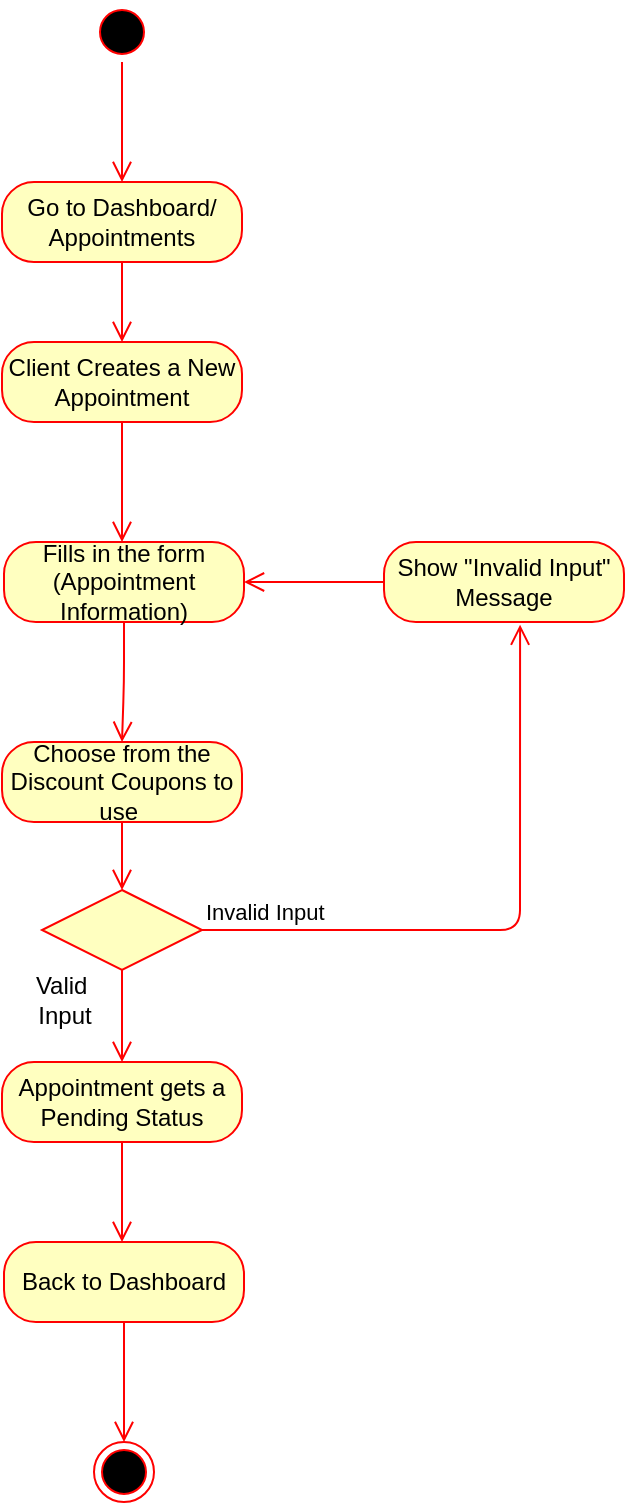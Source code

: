 <mxfile version="13.1.0" type="github">
  <diagram id="VgPkdqbDOHomnc5ENLeE" name="Page-1">
    <mxGraphModel dx="782" dy="469" grid="1" gridSize="10" guides="1" tooltips="1" connect="1" arrows="1" fold="1" page="1" pageScale="1" pageWidth="827" pageHeight="1169" math="0" shadow="0">
      <root>
        <mxCell id="0" />
        <mxCell id="1" parent="0" />
        <mxCell id="KVtLhB1t64jjiSmEx8QC-1" value="" style="ellipse;html=1;shape=startState;fillColor=#000000;strokeColor=#ff0000;" parent="1" vertex="1">
          <mxGeometry x="384" y="20" width="30" height="30" as="geometry" />
        </mxCell>
        <mxCell id="KVtLhB1t64jjiSmEx8QC-2" value="" style="edgeStyle=orthogonalEdgeStyle;html=1;verticalAlign=bottom;endArrow=open;endSize=8;strokeColor=#ff0000;" parent="1" source="KVtLhB1t64jjiSmEx8QC-1" edge="1">
          <mxGeometry relative="1" as="geometry">
            <mxPoint x="399" y="110" as="targetPoint" />
          </mxGeometry>
        </mxCell>
        <mxCell id="KVtLhB1t64jjiSmEx8QC-3" value="Go to Dashboard/ Appointments" style="rounded=1;whiteSpace=wrap;html=1;arcSize=40;fontColor=#000000;fillColor=#ffffc0;strokeColor=#ff0000;" parent="1" vertex="1">
          <mxGeometry x="339" y="110" width="120" height="40" as="geometry" />
        </mxCell>
        <mxCell id="KVtLhB1t64jjiSmEx8QC-4" value="" style="edgeStyle=orthogonalEdgeStyle;html=1;verticalAlign=bottom;endArrow=open;endSize=8;strokeColor=#ff0000;" parent="1" source="KVtLhB1t64jjiSmEx8QC-3" edge="1">
          <mxGeometry relative="1" as="geometry">
            <mxPoint x="399" y="190" as="targetPoint" />
          </mxGeometry>
        </mxCell>
        <mxCell id="KVtLhB1t64jjiSmEx8QC-5" value="Client Creates a New Appointment" style="rounded=1;whiteSpace=wrap;html=1;arcSize=40;fontColor=#000000;fillColor=#ffffc0;strokeColor=#ff0000;" parent="1" vertex="1">
          <mxGeometry x="339" y="190" width="120" height="40" as="geometry" />
        </mxCell>
        <mxCell id="KVtLhB1t64jjiSmEx8QC-6" value="" style="edgeStyle=orthogonalEdgeStyle;html=1;verticalAlign=bottom;endArrow=open;endSize=8;strokeColor=#ff0000;" parent="1" source="KVtLhB1t64jjiSmEx8QC-5" edge="1">
          <mxGeometry relative="1" as="geometry">
            <mxPoint x="399" y="290" as="targetPoint" />
          </mxGeometry>
        </mxCell>
        <mxCell id="KVtLhB1t64jjiSmEx8QC-10" value="Fills in the form (Appointment Information)" style="rounded=1;whiteSpace=wrap;html=1;arcSize=40;fontColor=#000000;fillColor=#ffffc0;strokeColor=#ff0000;" parent="1" vertex="1">
          <mxGeometry x="340" y="290" width="120" height="40" as="geometry" />
        </mxCell>
        <mxCell id="KVtLhB1t64jjiSmEx8QC-11" value="" style="edgeStyle=orthogonalEdgeStyle;html=1;verticalAlign=bottom;endArrow=open;endSize=8;strokeColor=#ff0000;" parent="1" source="KVtLhB1t64jjiSmEx8QC-10" edge="1">
          <mxGeometry relative="1" as="geometry">
            <mxPoint x="399" y="390" as="targetPoint" />
          </mxGeometry>
        </mxCell>
        <mxCell id="KVtLhB1t64jjiSmEx8QC-12" value="" style="rhombus;whiteSpace=wrap;html=1;fillColor=#ffffc0;strokeColor=#ff0000;" parent="1" vertex="1">
          <mxGeometry x="359" y="464" width="80" height="40" as="geometry" />
        </mxCell>
        <mxCell id="KVtLhB1t64jjiSmEx8QC-13" value="Invalid Input&amp;nbsp;" style="edgeStyle=orthogonalEdgeStyle;html=1;align=left;verticalAlign=bottom;endArrow=open;endSize=8;strokeColor=#ff0000;entryX=0.567;entryY=1.033;entryDx=0;entryDy=0;entryPerimeter=0;" parent="1" source="KVtLhB1t64jjiSmEx8QC-12" target="KVtLhB1t64jjiSmEx8QC-16" edge="1">
          <mxGeometry x="-1" relative="1" as="geometry">
            <mxPoint x="600" y="400" as="targetPoint" />
          </mxGeometry>
        </mxCell>
        <mxCell id="KVtLhB1t64jjiSmEx8QC-14" value="" style="edgeStyle=orthogonalEdgeStyle;html=1;align=left;verticalAlign=top;endArrow=open;endSize=8;strokeColor=#ff0000;entryX=0.5;entryY=0;entryDx=0;entryDy=0;" parent="1" source="KVtLhB1t64jjiSmEx8QC-12" target="KVtLhB1t64jjiSmEx8QC-18" edge="1">
          <mxGeometry x="-1" relative="1" as="geometry">
            <mxPoint x="400" y="490" as="targetPoint" />
            <Array as="points" />
          </mxGeometry>
        </mxCell>
        <mxCell id="KVtLhB1t64jjiSmEx8QC-15" value="Valid&amp;nbsp;&lt;br&gt;Input" style="text;html=1;align=center;verticalAlign=middle;resizable=0;points=[];autosize=1;" parent="1" vertex="1">
          <mxGeometry x="350" y="504" width="40" height="30" as="geometry" />
        </mxCell>
        <mxCell id="KVtLhB1t64jjiSmEx8QC-16" value="Show &quot;Invalid Input&quot;&lt;br&gt;Message" style="rounded=1;whiteSpace=wrap;html=1;arcSize=40;fontColor=#000000;fillColor=#ffffc0;strokeColor=#ff0000;" parent="1" vertex="1">
          <mxGeometry x="530" y="290" width="120" height="40" as="geometry" />
        </mxCell>
        <mxCell id="KVtLhB1t64jjiSmEx8QC-17" value="" style="edgeStyle=orthogonalEdgeStyle;html=1;verticalAlign=bottom;endArrow=open;endSize=8;strokeColor=#ff0000;" parent="1" source="KVtLhB1t64jjiSmEx8QC-16" edge="1">
          <mxGeometry relative="1" as="geometry">
            <mxPoint x="460" y="310" as="targetPoint" />
          </mxGeometry>
        </mxCell>
        <mxCell id="KVtLhB1t64jjiSmEx8QC-18" value="Appointment gets a Pending Status" style="rounded=1;whiteSpace=wrap;html=1;arcSize=40;fontColor=#000000;fillColor=#ffffc0;strokeColor=#ff0000;" parent="1" vertex="1">
          <mxGeometry x="339" y="550" width="120" height="40" as="geometry" />
        </mxCell>
        <mxCell id="KVtLhB1t64jjiSmEx8QC-19" value="" style="edgeStyle=orthogonalEdgeStyle;html=1;verticalAlign=bottom;endArrow=open;endSize=8;strokeColor=#ff0000;exitX=0.5;exitY=1;exitDx=0;exitDy=0;" parent="1" source="KVtLhB1t64jjiSmEx8QC-18" edge="1">
          <mxGeometry relative="1" as="geometry">
            <mxPoint x="399" y="640" as="targetPoint" />
            <mxPoint x="400" y="630" as="sourcePoint" />
          </mxGeometry>
        </mxCell>
        <mxCell id="KVtLhB1t64jjiSmEx8QC-20" value="Choose from the Discount Coupons to use&amp;nbsp;" style="rounded=1;whiteSpace=wrap;html=1;arcSize=40;fontColor=#000000;fillColor=#ffffc0;strokeColor=#ff0000;" parent="1" vertex="1">
          <mxGeometry x="339" y="390" width="120" height="40" as="geometry" />
        </mxCell>
        <mxCell id="KVtLhB1t64jjiSmEx8QC-21" value="" style="edgeStyle=orthogonalEdgeStyle;html=1;verticalAlign=bottom;endArrow=open;endSize=8;strokeColor=#ff0000;entryX=0.5;entryY=0;entryDx=0;entryDy=0;" parent="1" source="KVtLhB1t64jjiSmEx8QC-20" target="KVtLhB1t64jjiSmEx8QC-12" edge="1">
          <mxGeometry relative="1" as="geometry">
            <mxPoint x="395" y="460" as="targetPoint" />
            <Array as="points">
              <mxPoint x="399" y="410" />
              <mxPoint x="399" y="464" />
            </Array>
          </mxGeometry>
        </mxCell>
        <mxCell id="KVtLhB1t64jjiSmEx8QC-25" value="Back to Dashboard" style="rounded=1;whiteSpace=wrap;html=1;arcSize=40;fontColor=#000000;fillColor=#ffffc0;strokeColor=#ff0000;" parent="1" vertex="1">
          <mxGeometry x="340" y="640" width="120" height="40" as="geometry" />
        </mxCell>
        <mxCell id="KVtLhB1t64jjiSmEx8QC-26" value="" style="edgeStyle=orthogonalEdgeStyle;html=1;verticalAlign=bottom;endArrow=open;endSize=8;strokeColor=#ff0000;" parent="1" source="KVtLhB1t64jjiSmEx8QC-25" edge="1">
          <mxGeometry relative="1" as="geometry">
            <mxPoint x="400" y="740" as="targetPoint" />
          </mxGeometry>
        </mxCell>
        <mxCell id="bA8Jag3RkaZWTW_CHW-F-1" value="" style="ellipse;html=1;shape=endState;fillColor=#000000;strokeColor=#ff0000;" parent="1" vertex="1">
          <mxGeometry x="385" y="740" width="30" height="30" as="geometry" />
        </mxCell>
      </root>
    </mxGraphModel>
  </diagram>
</mxfile>
